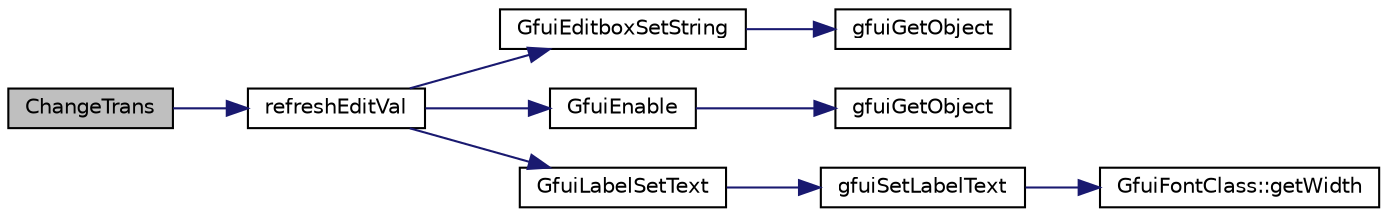 digraph "ChangeTrans"
{
  edge [fontname="Helvetica",fontsize="10",labelfontname="Helvetica",labelfontsize="10"];
  node [fontname="Helvetica",fontsize="10",shape=record];
  rankdir="LR";
  Node1 [label="ChangeTrans",height=0.2,width=0.4,color="black", fillcolor="grey75", style="filled", fontcolor="black"];
  Node1 -> Node2 [color="midnightblue",fontsize="10",style="solid",fontname="Helvetica"];
  Node2 [label="refreshEditVal",height=0.2,width=0.4,color="black", fillcolor="white", style="filled",URL="$driverconfig_8cpp.html#a349015ecaaa321aa0ddb1806195cbfed"];
  Node2 -> Node3 [color="midnightblue",fontsize="10",style="solid",fontname="Helvetica"];
  Node3 [label="GfuiEditboxSetString",height=0.2,width=0.4,color="black", fillcolor="white", style="filled",URL="$group__gui.html#ga7e769622dd66806a6bc7a6bb2e8e0c25",tooltip="Set a new string. "];
  Node3 -> Node4 [color="midnightblue",fontsize="10",style="solid",fontname="Helvetica"];
  Node4 [label="gfuiGetObject",height=0.2,width=0.4,color="black", fillcolor="white", style="filled",URL="$gui_8h.html#a0ea204358545cb934b0d6427e49ce2a6"];
  Node2 -> Node5 [color="midnightblue",fontsize="10",style="solid",fontname="Helvetica"];
  Node5 [label="GfuiEnable",height=0.2,width=0.4,color="black", fillcolor="white", style="filled",URL="$group__gui.html#ga6e8e6932b5103bfa548539fc62cf7228",tooltip="Enable / Disable an object. "];
  Node5 -> Node6 [color="midnightblue",fontsize="10",style="solid",fontname="Helvetica"];
  Node6 [label="gfuiGetObject",height=0.2,width=0.4,color="black", fillcolor="white", style="filled",URL="$guiobject_8cpp.html#a0ea204358545cb934b0d6427e49ce2a6"];
  Node2 -> Node7 [color="midnightblue",fontsize="10",style="solid",fontname="Helvetica"];
  Node7 [label="GfuiLabelSetText",height=0.2,width=0.4,color="black", fillcolor="white", style="filled",URL="$group__gui.html#ga14f9a31e80f932a65f5bee3dec5a74af",tooltip="Change the text of a label. "];
  Node7 -> Node8 [color="midnightblue",fontsize="10",style="solid",fontname="Helvetica"];
  Node8 [label="gfuiSetLabelText",height=0.2,width=0.4,color="black", fillcolor="white", style="filled",URL="$guilabel_8cpp.html#aa1397d5315db5e38136962ab4f9a715b"];
  Node8 -> Node9 [color="midnightblue",fontsize="10",style="solid",fontname="Helvetica"];
  Node9 [label="GfuiFontClass::getWidth",height=0.2,width=0.4,color="black", fillcolor="white", style="filled",URL="$class_gfui_font_class.html#a96fb79e144b166ac018613a77795b7d0"];
}
